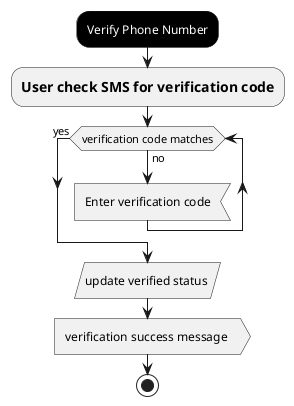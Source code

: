 @startuml
#000:<color:#FFF>Verify Phone Number</color>;
:==User check SMS for verification code;
while (verification code matches) is (no)
  :Enter verification code<
end while (yes)
:update verified status /
:verification success message >
stop
@enduml